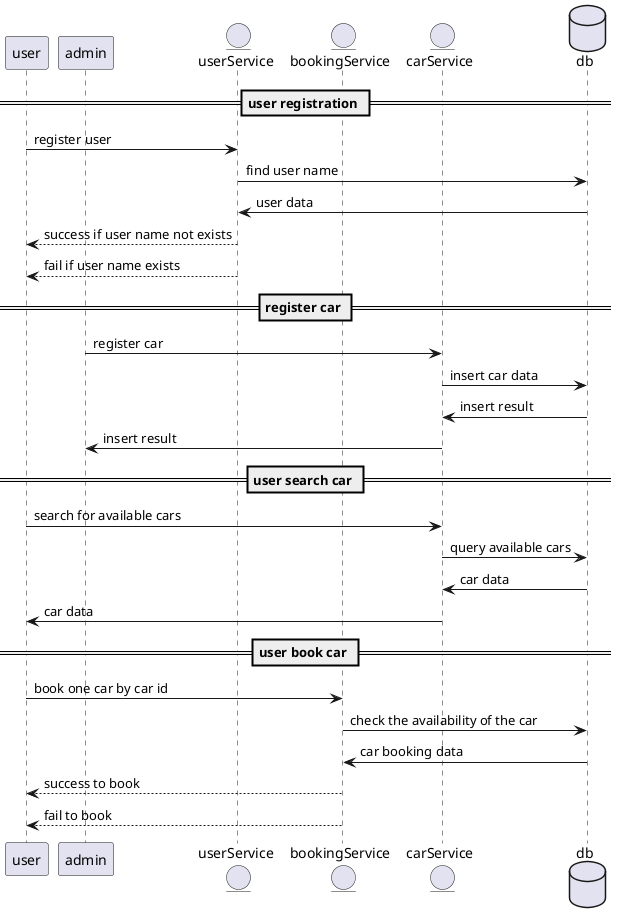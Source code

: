@startuml

participant user
participant admin
entity userService as us
entity bookingService as bs
entity carService as cs
database db

== user registration ==
user -> us: register user
us -> db: find user name
db -> us: user data
us --> user: success if user name not exists
us --> user: fail if user name exists

== register car ==
admin -> cs: register car
cs -> db: insert car data
db -> cs: insert result
cs -> admin: insert result

== user search car ==
user -> cs: search for available cars
cs -> db: query available cars
db -> cs: car data
cs -> user: car data

== user book car ==
user -> bs: book one car by car id
bs -> db: check the availability of the car
db -> bs: car booking data
bs --> user: success to book
bs --> user: fail to book
@enduml